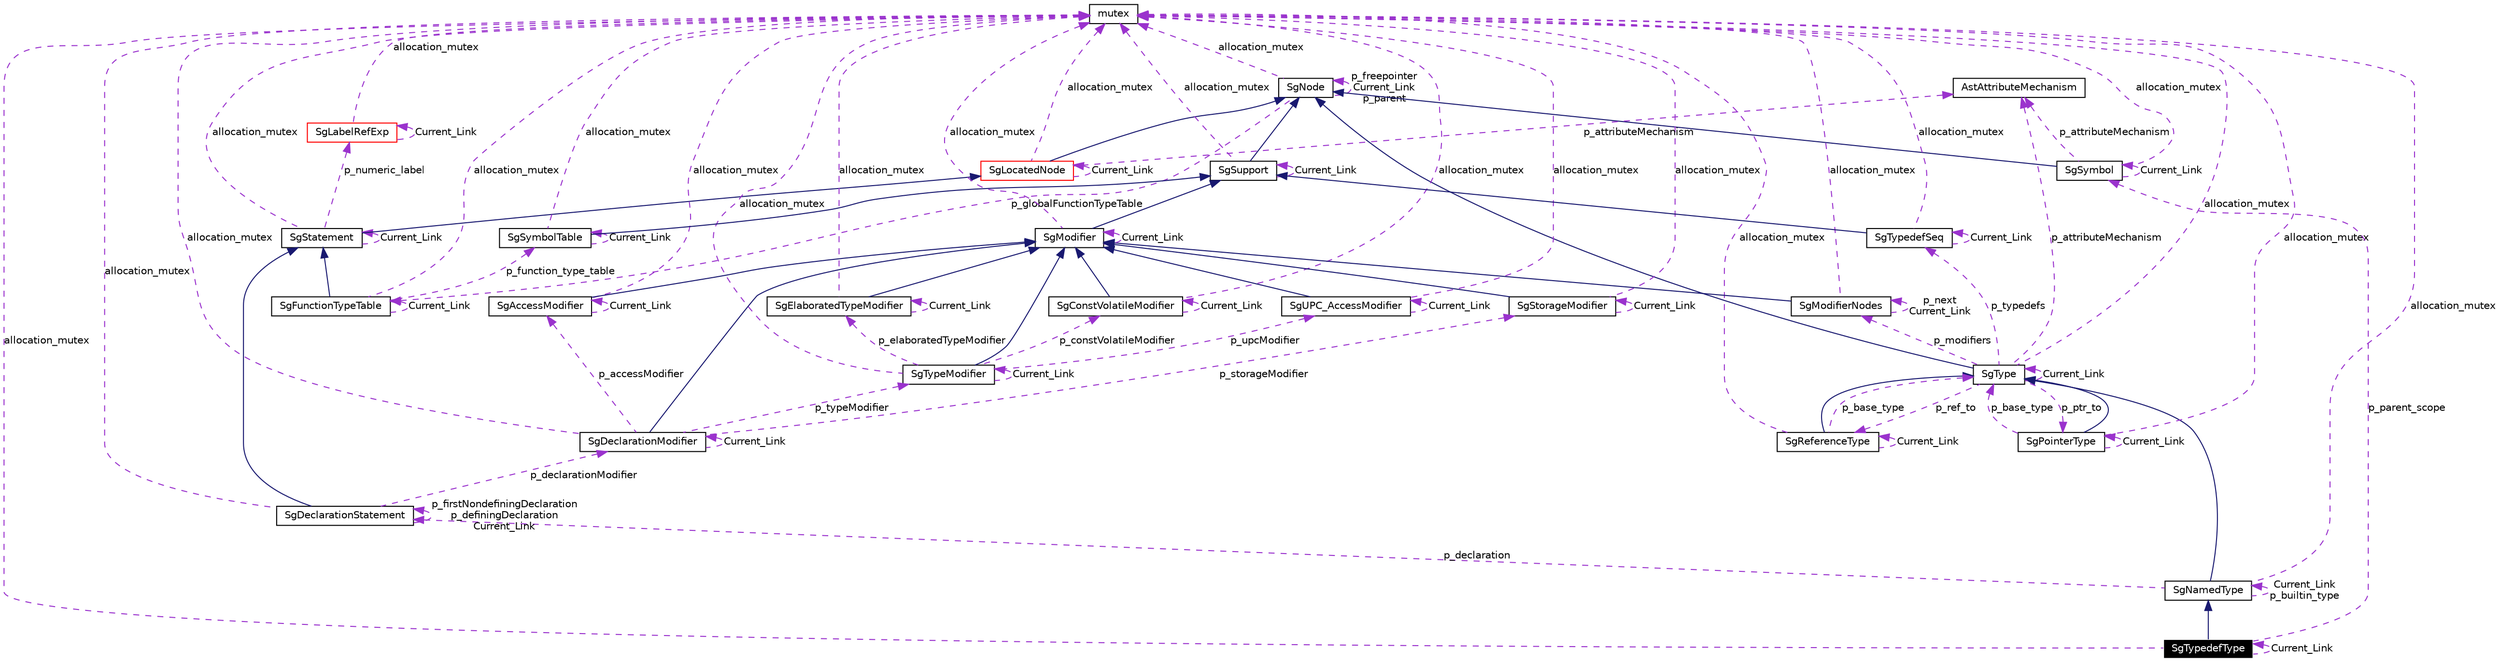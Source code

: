 digraph G
{
  edge [fontname="Helvetica",fontsize=10,labelfontname="Helvetica",labelfontsize=10];
  node [fontname="Helvetica",fontsize=10,shape=record];
  Node1 [label="SgTypedefType",height=0.2,width=0.4,color="white", fillcolor="black", style="filled" fontcolor="white"];
  Node2 -> Node1 [dir=back,color="midnightblue",fontsize=10,style="solid",fontname="Helvetica"];
  Node2 [label="SgNamedType",height=0.2,width=0.4,color="black",URL="$classSgNamedType.html"];
  Node3 -> Node2 [dir=back,color="midnightblue",fontsize=10,style="solid",fontname="Helvetica"];
  Node3 [label="SgType",height=0.2,width=0.4,color="black",URL="$classSgType.html"];
  Node4 -> Node3 [dir=back,color="midnightblue",fontsize=10,style="solid",fontname="Helvetica"];
  Node4 [label="SgNode",height=0.2,width=0.4,color="black",URL="$classSgNode.html"];
  Node5 -> Node4 [dir=back,color="darkorchid3",fontsize=10,style="dashed",label="p_globalFunctionTypeTable",fontname="Helvetica"];
  Node5 [label="SgFunctionTypeTable",height=0.2,width=0.4,color="black",URL="$classSgFunctionTypeTable.html"];
  Node6 -> Node5 [dir=back,color="midnightblue",fontsize=10,style="solid",fontname="Helvetica"];
  Node6 [label="SgStatement",height=0.2,width=0.4,color="black",URL="$classSgStatement.html"];
  Node7 -> Node6 [dir=back,color="midnightblue",fontsize=10,style="solid",fontname="Helvetica"];
  Node7 [label="SgLocatedNode",height=0.2,width=0.4,color="red",URL="$classSgLocatedNode.html"];
  Node4 -> Node7 [dir=back,color="midnightblue",fontsize=10,style="solid",fontname="Helvetica"];
  Node8 -> Node7 [dir=back,color="darkorchid3",fontsize=10,style="dashed",label="allocation_mutex",fontname="Helvetica"];
  Node8 [label="mutex",height=0.2,width=0.4,color="black",URL="$classmutex.html"];
  Node9 -> Node7 [dir=back,color="darkorchid3",fontsize=10,style="dashed",label="p_attributeMechanism",fontname="Helvetica"];
  Node9 [label="AstAttributeMechanism",height=0.2,width=0.4,color="black",URL="$classAstAttributeMechanism.html"];
  Node7 -> Node7 [dir=back,color="darkorchid3",fontsize=10,style="dashed",label="Current_Link",fontname="Helvetica"];
  Node10 -> Node6 [dir=back,color="darkorchid3",fontsize=10,style="dashed",label="p_numeric_label",fontname="Helvetica"];
  Node10 [label="SgLabelRefExp",height=0.2,width=0.4,color="red",URL="$classSgLabelRefExp.html"];
  Node10 -> Node10 [dir=back,color="darkorchid3",fontsize=10,style="dashed",label="Current_Link",fontname="Helvetica"];
  Node8 -> Node10 [dir=back,color="darkorchid3",fontsize=10,style="dashed",label="allocation_mutex",fontname="Helvetica"];
  Node6 -> Node6 [dir=back,color="darkorchid3",fontsize=10,style="dashed",label="Current_Link",fontname="Helvetica"];
  Node8 -> Node6 [dir=back,color="darkorchid3",fontsize=10,style="dashed",label="allocation_mutex",fontname="Helvetica"];
  Node5 -> Node5 [dir=back,color="darkorchid3",fontsize=10,style="dashed",label="Current_Link",fontname="Helvetica"];
  Node8 -> Node5 [dir=back,color="darkorchid3",fontsize=10,style="dashed",label="allocation_mutex",fontname="Helvetica"];
  Node11 -> Node5 [dir=back,color="darkorchid3",fontsize=10,style="dashed",label="p_function_type_table",fontname="Helvetica"];
  Node11 [label="SgSymbolTable",height=0.2,width=0.4,color="black",URL="$classSgSymbolTable.html"];
  Node12 -> Node11 [dir=back,color="midnightblue",fontsize=10,style="solid",fontname="Helvetica"];
  Node12 [label="SgSupport",height=0.2,width=0.4,color="black",URL="$classSgSupport.html"];
  Node4 -> Node12 [dir=back,color="midnightblue",fontsize=10,style="solid",fontname="Helvetica"];
  Node8 -> Node12 [dir=back,color="darkorchid3",fontsize=10,style="dashed",label="allocation_mutex",fontname="Helvetica"];
  Node12 -> Node12 [dir=back,color="darkorchid3",fontsize=10,style="dashed",label="Current_Link",fontname="Helvetica"];
  Node8 -> Node11 [dir=back,color="darkorchid3",fontsize=10,style="dashed",label="allocation_mutex",fontname="Helvetica"];
  Node11 -> Node11 [dir=back,color="darkorchid3",fontsize=10,style="dashed",label="Current_Link",fontname="Helvetica"];
  Node4 -> Node4 [dir=back,color="darkorchid3",fontsize=10,style="dashed",label="p_freepointer\nCurrent_Link\np_parent",fontname="Helvetica"];
  Node8 -> Node4 [dir=back,color="darkorchid3",fontsize=10,style="dashed",label="allocation_mutex",fontname="Helvetica"];
  Node13 -> Node3 [dir=back,color="darkorchid3",fontsize=10,style="dashed",label="p_ptr_to",fontname="Helvetica"];
  Node13 [label="SgPointerType",height=0.2,width=0.4,color="black",URL="$classSgPointerType.html"];
  Node3 -> Node13 [dir=back,color="midnightblue",fontsize=10,style="solid",fontname="Helvetica"];
  Node13 -> Node13 [dir=back,color="darkorchid3",fontsize=10,style="dashed",label="Current_Link",fontname="Helvetica"];
  Node8 -> Node13 [dir=back,color="darkorchid3",fontsize=10,style="dashed",label="allocation_mutex",fontname="Helvetica"];
  Node3 -> Node13 [dir=back,color="darkorchid3",fontsize=10,style="dashed",label="p_base_type",fontname="Helvetica"];
  Node14 -> Node3 [dir=back,color="darkorchid3",fontsize=10,style="dashed",label="p_ref_to",fontname="Helvetica"];
  Node14 [label="SgReferenceType",height=0.2,width=0.4,color="black",URL="$classSgReferenceType.html"];
  Node3 -> Node14 [dir=back,color="midnightblue",fontsize=10,style="solid",fontname="Helvetica"];
  Node14 -> Node14 [dir=back,color="darkorchid3",fontsize=10,style="dashed",label="Current_Link",fontname="Helvetica"];
  Node8 -> Node14 [dir=back,color="darkorchid3",fontsize=10,style="dashed",label="allocation_mutex",fontname="Helvetica"];
  Node3 -> Node14 [dir=back,color="darkorchid3",fontsize=10,style="dashed",label="p_base_type",fontname="Helvetica"];
  Node15 -> Node3 [dir=back,color="darkorchid3",fontsize=10,style="dashed",label="p_modifiers",fontname="Helvetica"];
  Node15 [label="SgModifierNodes",height=0.2,width=0.4,color="black",URL="$classSgModifierNodes.html"];
  Node16 -> Node15 [dir=back,color="midnightblue",fontsize=10,style="solid",fontname="Helvetica"];
  Node16 [label="SgModifier",height=0.2,width=0.4,color="black",URL="$classSgModifier.html"];
  Node12 -> Node16 [dir=back,color="midnightblue",fontsize=10,style="solid",fontname="Helvetica"];
  Node8 -> Node16 [dir=back,color="darkorchid3",fontsize=10,style="dashed",label="allocation_mutex",fontname="Helvetica"];
  Node16 -> Node16 [dir=back,color="darkorchid3",fontsize=10,style="dashed",label="Current_Link",fontname="Helvetica"];
  Node15 -> Node15 [dir=back,color="darkorchid3",fontsize=10,style="dashed",label="p_next\nCurrent_Link",fontname="Helvetica"];
  Node8 -> Node15 [dir=back,color="darkorchid3",fontsize=10,style="dashed",label="allocation_mutex",fontname="Helvetica"];
  Node8 -> Node3 [dir=back,color="darkorchid3",fontsize=10,style="dashed",label="allocation_mutex",fontname="Helvetica"];
  Node9 -> Node3 [dir=back,color="darkorchid3",fontsize=10,style="dashed",label="p_attributeMechanism",fontname="Helvetica"];
  Node17 -> Node3 [dir=back,color="darkorchid3",fontsize=10,style="dashed",label="p_typedefs",fontname="Helvetica"];
  Node17 [label="SgTypedefSeq",height=0.2,width=0.4,color="black",URL="$classSgTypedefSeq.html"];
  Node12 -> Node17 [dir=back,color="midnightblue",fontsize=10,style="solid",fontname="Helvetica"];
  Node8 -> Node17 [dir=back,color="darkorchid3",fontsize=10,style="dashed",label="allocation_mutex",fontname="Helvetica"];
  Node17 -> Node17 [dir=back,color="darkorchid3",fontsize=10,style="dashed",label="Current_Link",fontname="Helvetica"];
  Node3 -> Node3 [dir=back,color="darkorchid3",fontsize=10,style="dashed",label="Current_Link",fontname="Helvetica"];
  Node8 -> Node2 [dir=back,color="darkorchid3",fontsize=10,style="dashed",label="allocation_mutex",fontname="Helvetica"];
  Node2 -> Node2 [dir=back,color="darkorchid3",fontsize=10,style="dashed",label="Current_Link\np_builtin_type",fontname="Helvetica"];
  Node18 -> Node2 [dir=back,color="darkorchid3",fontsize=10,style="dashed",label="p_declaration",fontname="Helvetica"];
  Node18 [label="SgDeclarationStatement",height=0.2,width=0.4,color="black",URL="$classSgDeclarationStatement.html"];
  Node6 -> Node18 [dir=back,color="midnightblue",fontsize=10,style="solid",fontname="Helvetica"];
  Node19 -> Node18 [dir=back,color="darkorchid3",fontsize=10,style="dashed",label="p_declarationModifier",fontname="Helvetica"];
  Node19 [label="SgDeclarationModifier",height=0.2,width=0.4,color="black",URL="$classSgDeclarationModifier.html"];
  Node16 -> Node19 [dir=back,color="midnightblue",fontsize=10,style="solid",fontname="Helvetica"];
  Node20 -> Node19 [dir=back,color="darkorchid3",fontsize=10,style="dashed",label="p_typeModifier",fontname="Helvetica"];
  Node20 [label="SgTypeModifier",height=0.2,width=0.4,color="black",URL="$classSgTypeModifier.html"];
  Node16 -> Node20 [dir=back,color="midnightblue",fontsize=10,style="solid",fontname="Helvetica"];
  Node21 -> Node20 [dir=back,color="darkorchid3",fontsize=10,style="dashed",label="p_elaboratedTypeModifier",fontname="Helvetica"];
  Node21 [label="SgElaboratedTypeModifier",height=0.2,width=0.4,color="black",URL="$classSgElaboratedTypeModifier.html"];
  Node16 -> Node21 [dir=back,color="midnightblue",fontsize=10,style="solid",fontname="Helvetica"];
  Node21 -> Node21 [dir=back,color="darkorchid3",fontsize=10,style="dashed",label="Current_Link",fontname="Helvetica"];
  Node8 -> Node21 [dir=back,color="darkorchid3",fontsize=10,style="dashed",label="allocation_mutex",fontname="Helvetica"];
  Node20 -> Node20 [dir=back,color="darkorchid3",fontsize=10,style="dashed",label="Current_Link",fontname="Helvetica"];
  Node22 -> Node20 [dir=back,color="darkorchid3",fontsize=10,style="dashed",label="p_constVolatileModifier",fontname="Helvetica"];
  Node22 [label="SgConstVolatileModifier",height=0.2,width=0.4,color="black",URL="$classSgConstVolatileModifier.html"];
  Node16 -> Node22 [dir=back,color="midnightblue",fontsize=10,style="solid",fontname="Helvetica"];
  Node22 -> Node22 [dir=back,color="darkorchid3",fontsize=10,style="dashed",label="Current_Link",fontname="Helvetica"];
  Node8 -> Node22 [dir=back,color="darkorchid3",fontsize=10,style="dashed",label="allocation_mutex",fontname="Helvetica"];
  Node8 -> Node20 [dir=back,color="darkorchid3",fontsize=10,style="dashed",label="allocation_mutex",fontname="Helvetica"];
  Node23 -> Node20 [dir=back,color="darkorchid3",fontsize=10,style="dashed",label="p_upcModifier",fontname="Helvetica"];
  Node23 [label="SgUPC_AccessModifier",height=0.2,width=0.4,color="black",URL="$classSgUPC__AccessModifier.html"];
  Node16 -> Node23 [dir=back,color="midnightblue",fontsize=10,style="solid",fontname="Helvetica"];
  Node8 -> Node23 [dir=back,color="darkorchid3",fontsize=10,style="dashed",label="allocation_mutex",fontname="Helvetica"];
  Node23 -> Node23 [dir=back,color="darkorchid3",fontsize=10,style="dashed",label="Current_Link",fontname="Helvetica"];
  Node19 -> Node19 [dir=back,color="darkorchid3",fontsize=10,style="dashed",label="Current_Link",fontname="Helvetica"];
  Node8 -> Node19 [dir=back,color="darkorchid3",fontsize=10,style="dashed",label="allocation_mutex",fontname="Helvetica"];
  Node24 -> Node19 [dir=back,color="darkorchid3",fontsize=10,style="dashed",label="p_storageModifier",fontname="Helvetica"];
  Node24 [label="SgStorageModifier",height=0.2,width=0.4,color="black",URL="$classSgStorageModifier.html"];
  Node16 -> Node24 [dir=back,color="midnightblue",fontsize=10,style="solid",fontname="Helvetica"];
  Node8 -> Node24 [dir=back,color="darkorchid3",fontsize=10,style="dashed",label="allocation_mutex",fontname="Helvetica"];
  Node24 -> Node24 [dir=back,color="darkorchid3",fontsize=10,style="dashed",label="Current_Link",fontname="Helvetica"];
  Node25 -> Node19 [dir=back,color="darkorchid3",fontsize=10,style="dashed",label="p_accessModifier",fontname="Helvetica"];
  Node25 [label="SgAccessModifier",height=0.2,width=0.4,color="black",URL="$classSgAccessModifier.html"];
  Node16 -> Node25 [dir=back,color="midnightblue",fontsize=10,style="solid",fontname="Helvetica"];
  Node8 -> Node25 [dir=back,color="darkorchid3",fontsize=10,style="dashed",label="allocation_mutex",fontname="Helvetica"];
  Node25 -> Node25 [dir=back,color="darkorchid3",fontsize=10,style="dashed",label="Current_Link",fontname="Helvetica"];
  Node8 -> Node18 [dir=back,color="darkorchid3",fontsize=10,style="dashed",label="allocation_mutex",fontname="Helvetica"];
  Node18 -> Node18 [dir=back,color="darkorchid3",fontsize=10,style="dashed",label="p_firstNondefiningDeclaration\np_definingDeclaration\nCurrent_Link",fontname="Helvetica"];
  Node8 -> Node1 [dir=back,color="darkorchid3",fontsize=10,style="dashed",label="allocation_mutex",fontname="Helvetica"];
  Node1 -> Node1 [dir=back,color="darkorchid3",fontsize=10,style="dashed",label="Current_Link",fontname="Helvetica"];
  Node26 -> Node1 [dir=back,color="darkorchid3",fontsize=10,style="dashed",label="p_parent_scope",fontname="Helvetica"];
  Node26 [label="SgSymbol",height=0.2,width=0.4,color="black",URL="$classSgSymbol.html"];
  Node4 -> Node26 [dir=back,color="midnightblue",fontsize=10,style="solid",fontname="Helvetica"];
  Node8 -> Node26 [dir=back,color="darkorchid3",fontsize=10,style="dashed",label="allocation_mutex",fontname="Helvetica"];
  Node9 -> Node26 [dir=back,color="darkorchid3",fontsize=10,style="dashed",label="p_attributeMechanism",fontname="Helvetica"];
  Node26 -> Node26 [dir=back,color="darkorchid3",fontsize=10,style="dashed",label="Current_Link",fontname="Helvetica"];
}
